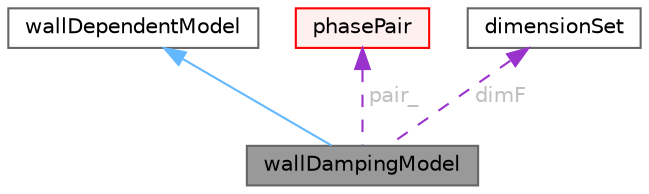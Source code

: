 digraph "wallDampingModel"
{
 // LATEX_PDF_SIZE
  bgcolor="transparent";
  edge [fontname=Helvetica,fontsize=10,labelfontname=Helvetica,labelfontsize=10];
  node [fontname=Helvetica,fontsize=10,shape=box,height=0.2,width=0.4];
  Node1 [id="Node000001",label="wallDampingModel",height=0.2,width=0.4,color="gray40", fillcolor="grey60", style="filled", fontcolor="black",tooltip=" "];
  Node2 -> Node1 [id="edge1_Node000001_Node000002",dir="back",color="steelblue1",style="solid",tooltip=" "];
  Node2 [id="Node000002",label="wallDependentModel",height=0.2,width=0.4,color="gray40", fillcolor="white", style="filled",URL="$classFoam_1_1wallDependentModel.html",tooltip="A class which provides on-demand creation and caching of wall distance and wall normal fields for use..."];
  Node3 -> Node1 [id="edge2_Node000001_Node000003",dir="back",color="darkorchid3",style="dashed",tooltip=" ",label=" pair_",fontcolor="grey" ];
  Node3 [id="Node000003",label="phasePair",height=0.2,width=0.4,color="red", fillcolor="#FFF0F0", style="filled",URL="$classFoam_1_1phasePair.html",tooltip="Description for mass transfer between a pair of phases. The direction of the mass transfer is from th..."];
  Node10 -> Node1 [id="edge3_Node000001_Node000010",dir="back",color="darkorchid3",style="dashed",tooltip=" ",label=" dimF",fontcolor="grey" ];
  Node10 [id="Node000010",label="dimensionSet",height=0.2,width=0.4,color="gray40", fillcolor="white", style="filled",URL="$classFoam_1_1dimensionSet.html",tooltip="Dimension set for the base types, which can be used to implement rigorous dimension checking for alge..."];
}
